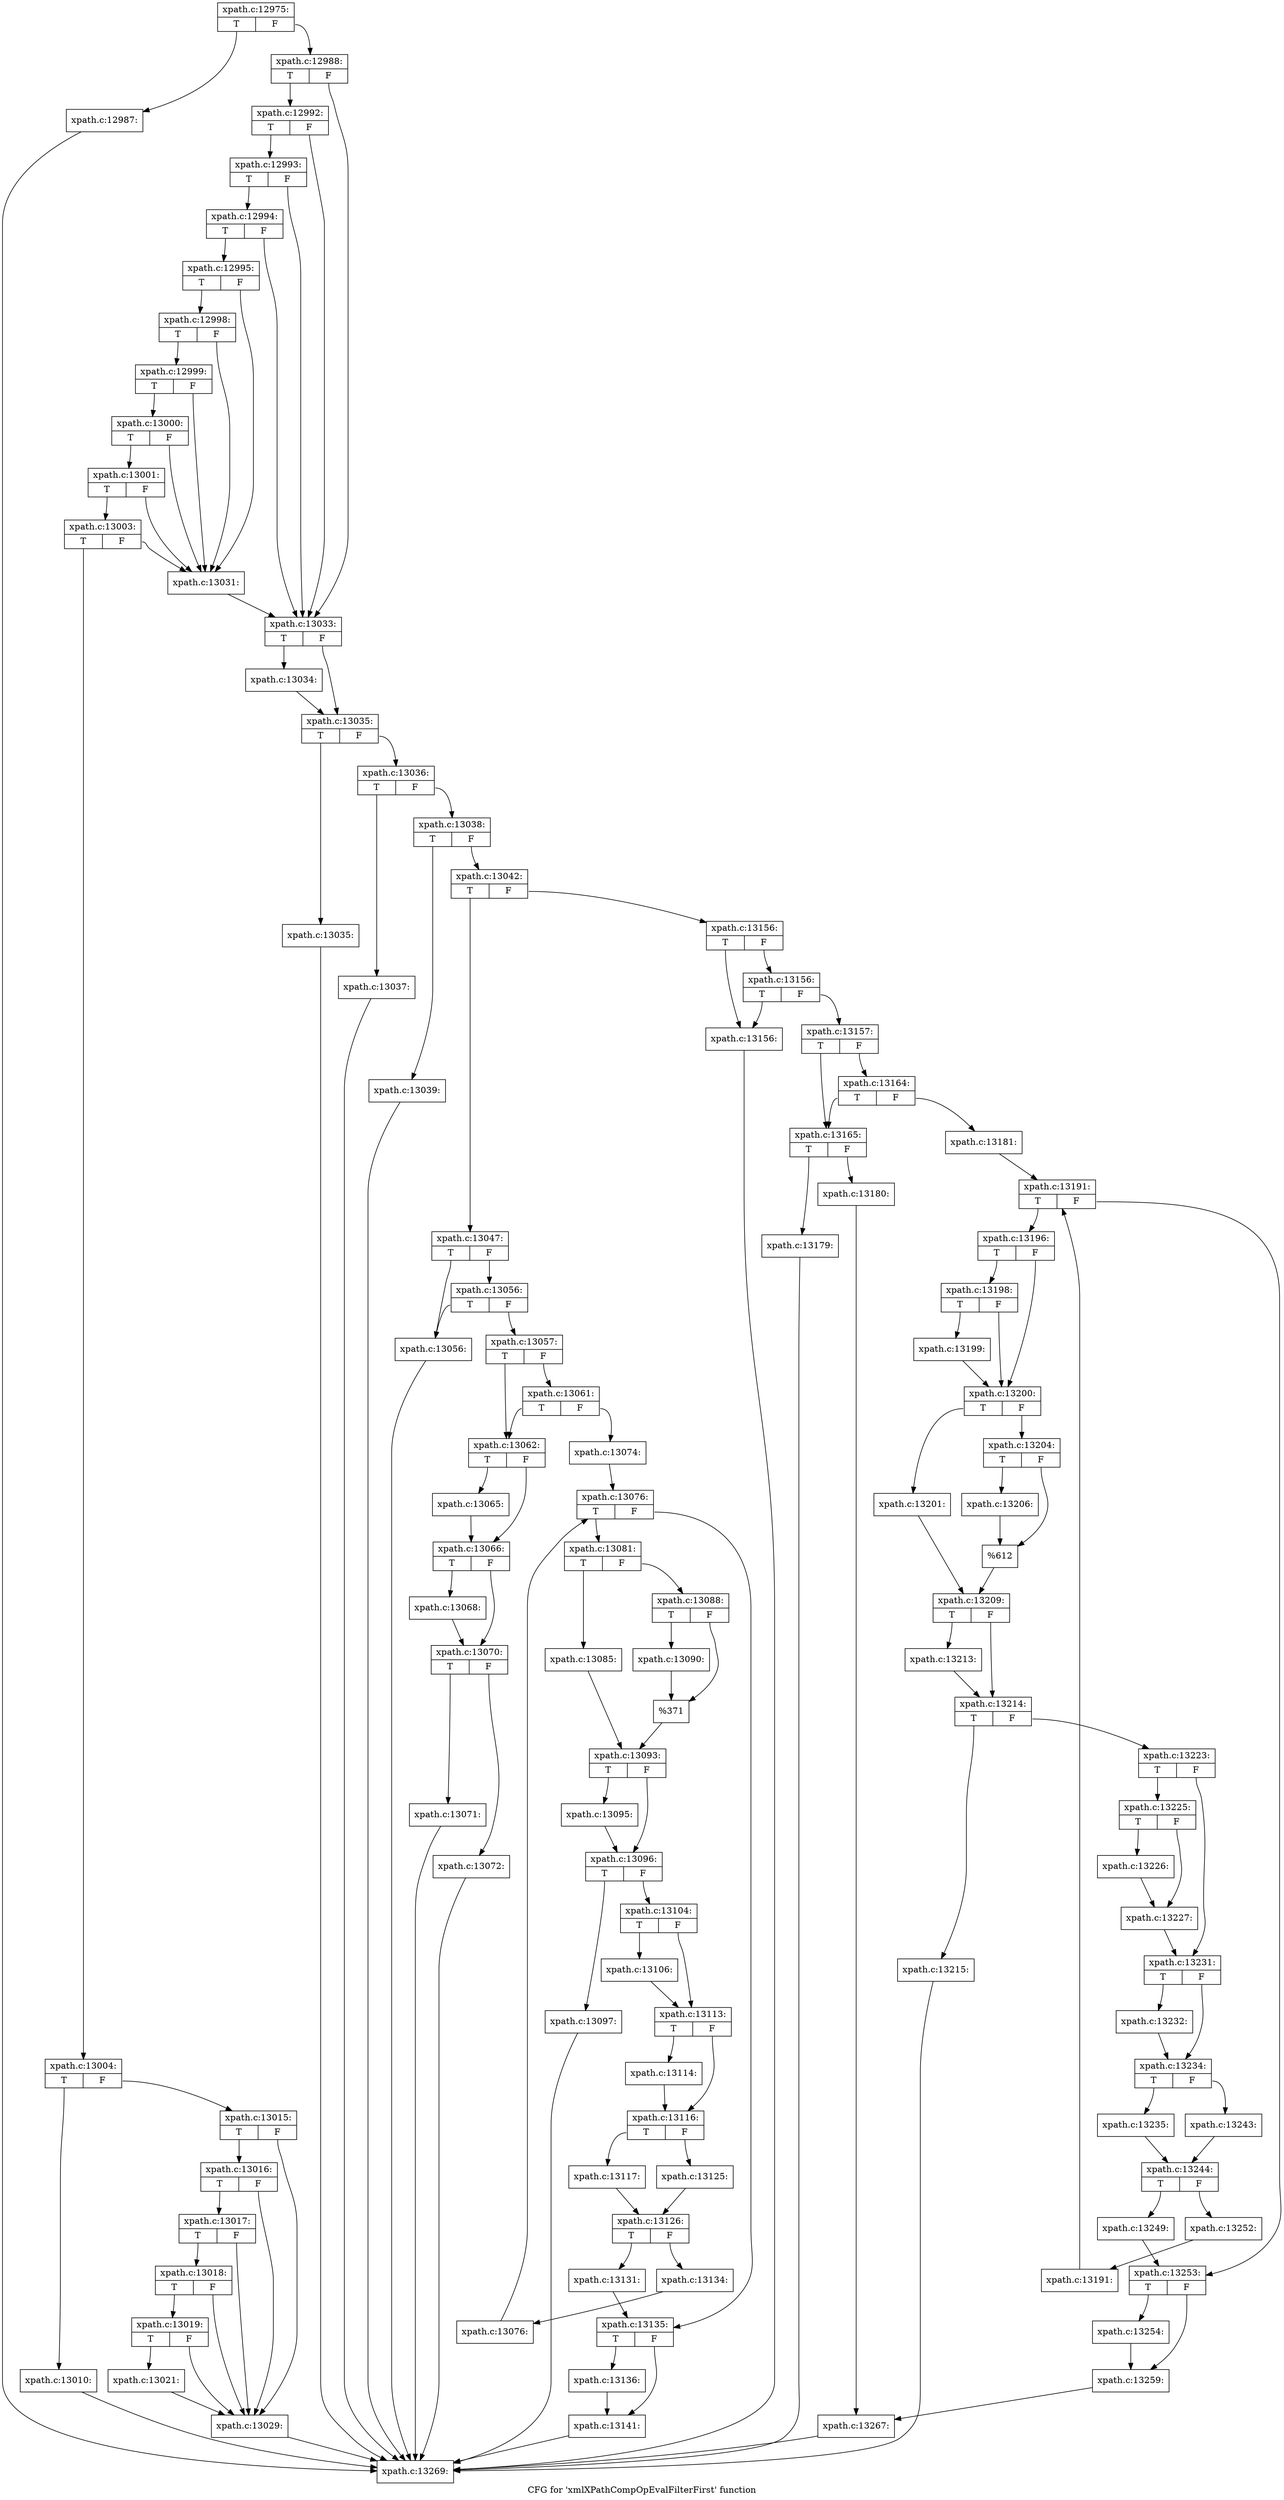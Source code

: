 digraph "CFG for 'xmlXPathCompOpEvalFilterFirst' function" {
	label="CFG for 'xmlXPathCompOpEvalFilterFirst' function";

	Node0x5129180 [shape=record,label="{xpath.c:12975:|{<s0>T|<s1>F}}"];
	Node0x5129180:s0 -> Node0x512b5f0;
	Node0x5129180:s1 -> Node0x512b640;
	Node0x512b5f0 [shape=record,label="{xpath.c:12987:}"];
	Node0x512b5f0 -> Node0x5129c30;
	Node0x512b640 [shape=record,label="{xpath.c:12988:|{<s0>T|<s1>F}}"];
	Node0x512b640:s0 -> Node0x512bef0;
	Node0x512b640:s1 -> Node0x512bda0;
	Node0x512bef0 [shape=record,label="{xpath.c:12992:|{<s0>T|<s1>F}}"];
	Node0x512bef0:s0 -> Node0x512be70;
	Node0x512bef0:s1 -> Node0x512bda0;
	Node0x512be70 [shape=record,label="{xpath.c:12993:|{<s0>T|<s1>F}}"];
	Node0x512be70:s0 -> Node0x512bdf0;
	Node0x512be70:s1 -> Node0x512bda0;
	Node0x512bdf0 [shape=record,label="{xpath.c:12994:|{<s0>T|<s1>F}}"];
	Node0x512bdf0:s0 -> Node0x512bd50;
	Node0x512bdf0:s1 -> Node0x512bda0;
	Node0x512bd50 [shape=record,label="{xpath.c:12995:|{<s0>T|<s1>F}}"];
	Node0x512bd50:s0 -> Node0x512e0f0;
	Node0x512bd50:s1 -> Node0x512dea0;
	Node0x512e0f0 [shape=record,label="{xpath.c:12998:|{<s0>T|<s1>F}}"];
	Node0x512e0f0:s0 -> Node0x512e070;
	Node0x512e0f0:s1 -> Node0x512dea0;
	Node0x512e070 [shape=record,label="{xpath.c:12999:|{<s0>T|<s1>F}}"];
	Node0x512e070:s0 -> Node0x512dff0;
	Node0x512e070:s1 -> Node0x512dea0;
	Node0x512dff0 [shape=record,label="{xpath.c:13000:|{<s0>T|<s1>F}}"];
	Node0x512dff0:s0 -> Node0x512df70;
	Node0x512dff0:s1 -> Node0x512dea0;
	Node0x512df70 [shape=record,label="{xpath.c:13001:|{<s0>T|<s1>F}}"];
	Node0x512df70:s0 -> Node0x512def0;
	Node0x512df70:s1 -> Node0x512dea0;
	Node0x512def0 [shape=record,label="{xpath.c:13003:|{<s0>T|<s1>F}}"];
	Node0x512def0:s0 -> Node0x512de50;
	Node0x512def0:s1 -> Node0x512dea0;
	Node0x512de50 [shape=record,label="{xpath.c:13004:|{<s0>T|<s1>F}}"];
	Node0x512de50:s0 -> Node0x5130e70;
	Node0x512de50:s1 -> Node0x5130ec0;
	Node0x5130e70 [shape=record,label="{xpath.c:13010:}"];
	Node0x5130e70 -> Node0x5129c30;
	Node0x5130ec0 [shape=record,label="{xpath.c:13015:|{<s0>T|<s1>F}}"];
	Node0x5130ec0:s0 -> Node0x5131550;
	Node0x5130ec0:s1 -> Node0x5131380;
	Node0x5131550 [shape=record,label="{xpath.c:13016:|{<s0>T|<s1>F}}"];
	Node0x5131550:s0 -> Node0x51314d0;
	Node0x5131550:s1 -> Node0x5131380;
	Node0x51314d0 [shape=record,label="{xpath.c:13017:|{<s0>T|<s1>F}}"];
	Node0x51314d0:s0 -> Node0x5131450;
	Node0x51314d0:s1 -> Node0x5131380;
	Node0x5131450 [shape=record,label="{xpath.c:13018:|{<s0>T|<s1>F}}"];
	Node0x5131450:s0 -> Node0x51313d0;
	Node0x5131450:s1 -> Node0x5131380;
	Node0x51313d0 [shape=record,label="{xpath.c:13019:|{<s0>T|<s1>F}}"];
	Node0x51313d0:s0 -> Node0x5131330;
	Node0x51313d0:s1 -> Node0x5131380;
	Node0x5131330 [shape=record,label="{xpath.c:13021:}"];
	Node0x5131330 -> Node0x5131380;
	Node0x5131380 [shape=record,label="{xpath.c:13029:}"];
	Node0x5131380 -> Node0x5129c30;
	Node0x512dea0 [shape=record,label="{xpath.c:13031:}"];
	Node0x512dea0 -> Node0x512bda0;
	Node0x512bda0 [shape=record,label="{xpath.c:13033:|{<s0>T|<s1>F}}"];
	Node0x512bda0:s0 -> Node0x5134db0;
	Node0x512bda0:s1 -> Node0x5134e00;
	Node0x5134db0 [shape=record,label="{xpath.c:13034:}"];
	Node0x5134db0 -> Node0x5134e00;
	Node0x5134e00 [shape=record,label="{xpath.c:13035:|{<s0>T|<s1>F}}"];
	Node0x5134e00:s0 -> Node0x5135a70;
	Node0x5134e00:s1 -> Node0x5135ac0;
	Node0x5135a70 [shape=record,label="{xpath.c:13035:}"];
	Node0x5135a70 -> Node0x5129c30;
	Node0x5135ac0 [shape=record,label="{xpath.c:13036:|{<s0>T|<s1>F}}"];
	Node0x5135ac0:s0 -> Node0x5135f30;
	Node0x5135ac0:s1 -> Node0x5135f80;
	Node0x5135f30 [shape=record,label="{xpath.c:13037:}"];
	Node0x5135f30 -> Node0x5129c30;
	Node0x5135f80 [shape=record,label="{xpath.c:13038:|{<s0>T|<s1>F}}"];
	Node0x5135f80:s0 -> Node0x51365d0;
	Node0x5135f80:s1 -> Node0x5136620;
	Node0x51365d0 [shape=record,label="{xpath.c:13039:}"];
	Node0x51365d0 -> Node0x5129c30;
	Node0x5136620 [shape=record,label="{xpath.c:13042:|{<s0>T|<s1>F}}"];
	Node0x5136620:s0 -> Node0x5137010;
	Node0x5136620:s1 -> Node0x5137060;
	Node0x5137010 [shape=record,label="{xpath.c:13047:|{<s0>T|<s1>F}}"];
	Node0x5137010:s0 -> Node0x5138020;
	Node0x5137010:s1 -> Node0x51380c0;
	Node0x51380c0 [shape=record,label="{xpath.c:13056:|{<s0>T|<s1>F}}"];
	Node0x51380c0:s0 -> Node0x5138020;
	Node0x51380c0:s1 -> Node0x5138070;
	Node0x5138020 [shape=record,label="{xpath.c:13056:}"];
	Node0x5138020 -> Node0x5129c30;
	Node0x5138070 [shape=record,label="{xpath.c:13057:|{<s0>T|<s1>F}}"];
	Node0x5138070:s0 -> Node0x5139250;
	Node0x5138070:s1 -> Node0x51392f0;
	Node0x51392f0 [shape=record,label="{xpath.c:13061:|{<s0>T|<s1>F}}"];
	Node0x51392f0:s0 -> Node0x5139250;
	Node0x51392f0:s1 -> Node0x51392a0;
	Node0x5139250 [shape=record,label="{xpath.c:13062:|{<s0>T|<s1>F}}"];
	Node0x5139250:s0 -> Node0x513a090;
	Node0x5139250:s1 -> Node0x513a0e0;
	Node0x513a090 [shape=record,label="{xpath.c:13065:}"];
	Node0x513a090 -> Node0x513a0e0;
	Node0x513a0e0 [shape=record,label="{xpath.c:13066:|{<s0>T|<s1>F}}"];
	Node0x513a0e0:s0 -> Node0x513afb0;
	Node0x513a0e0:s1 -> Node0x513b000;
	Node0x513afb0 [shape=record,label="{xpath.c:13068:}"];
	Node0x513afb0 -> Node0x513b000;
	Node0x513b000 [shape=record,label="{xpath.c:13070:|{<s0>T|<s1>F}}"];
	Node0x513b000:s0 -> Node0x513b930;
	Node0x513b000:s1 -> Node0x513b980;
	Node0x513b930 [shape=record,label="{xpath.c:13071:}"];
	Node0x513b930 -> Node0x5129c30;
	Node0x513b980 [shape=record,label="{xpath.c:13072:}"];
	Node0x513b980 -> Node0x5129c30;
	Node0x51392a0 [shape=record,label="{xpath.c:13074:}"];
	Node0x51392a0 -> Node0x513c380;
	Node0x513c380 [shape=record,label="{xpath.c:13076:|{<s0>T|<s1>F}}"];
	Node0x513c380:s0 -> Node0x513c660;
	Node0x513c380:s1 -> Node0x513c1e0;
	Node0x513c660 [shape=record,label="{xpath.c:13081:|{<s0>T|<s1>F}}"];
	Node0x513c660:s0 -> Node0x513dc70;
	Node0x513c660:s1 -> Node0x513dd10;
	Node0x513dc70 [shape=record,label="{xpath.c:13085:}"];
	Node0x513dc70 -> Node0x513dcc0;
	Node0x513dd10 [shape=record,label="{xpath.c:13088:|{<s0>T|<s1>F}}"];
	Node0x513dd10:s0 -> Node0x513e800;
	Node0x513dd10:s1 -> Node0x513e850;
	Node0x513e800 [shape=record,label="{xpath.c:13090:}"];
	Node0x513e800 -> Node0x513e850;
	Node0x513e850 [shape=record,label="{%371}"];
	Node0x513e850 -> Node0x513dcc0;
	Node0x513dcc0 [shape=record,label="{xpath.c:13093:|{<s0>T|<s1>F}}"];
	Node0x513dcc0:s0 -> Node0x513f6b0;
	Node0x513dcc0:s1 -> Node0x513f700;
	Node0x513f6b0 [shape=record,label="{xpath.c:13095:}"];
	Node0x513f6b0 -> Node0x513f700;
	Node0x513f700 [shape=record,label="{xpath.c:13096:|{<s0>T|<s1>F}}"];
	Node0x513f700:s0 -> Node0x51403a0;
	Node0x513f700:s1 -> Node0x51403f0;
	Node0x51403a0 [shape=record,label="{xpath.c:13097:}"];
	Node0x51403a0 -> Node0x5129c30;
	Node0x51403f0 [shape=record,label="{xpath.c:13104:|{<s0>T|<s1>F}}"];
	Node0x51403f0:s0 -> Node0x5140e00;
	Node0x51403f0:s1 -> Node0x5140e50;
	Node0x5140e00 [shape=record,label="{xpath.c:13106:}"];
	Node0x5140e00 -> Node0x5140e50;
	Node0x5140e50 [shape=record,label="{xpath.c:13113:|{<s0>T|<s1>F}}"];
	Node0x5140e50:s0 -> Node0x5141b60;
	Node0x5140e50:s1 -> Node0x5141bb0;
	Node0x5141b60 [shape=record,label="{xpath.c:13114:}"];
	Node0x5141b60 -> Node0x5141bb0;
	Node0x5141bb0 [shape=record,label="{xpath.c:13116:|{<s0>T|<s1>F}}"];
	Node0x5141bb0:s0 -> Node0x5142320;
	Node0x5141bb0:s1 -> Node0x51423c0;
	Node0x5142320 [shape=record,label="{xpath.c:13117:}"];
	Node0x5142320 -> Node0x5142370;
	Node0x51423c0 [shape=record,label="{xpath.c:13125:}"];
	Node0x51423c0 -> Node0x5142370;
	Node0x5142370 [shape=record,label="{xpath.c:13126:|{<s0>T|<s1>F}}"];
	Node0x5142370:s0 -> Node0x5143290;
	Node0x5142370:s1 -> Node0x51432e0;
	Node0x5143290 [shape=record,label="{xpath.c:13131:}"];
	Node0x5143290 -> Node0x513c1e0;
	Node0x51432e0 [shape=record,label="{xpath.c:13134:}"];
	Node0x51432e0 -> Node0x513c5d0;
	Node0x513c5d0 [shape=record,label="{xpath.c:13076:}"];
	Node0x513c5d0 -> Node0x513c380;
	Node0x513c1e0 [shape=record,label="{xpath.c:13135:|{<s0>T|<s1>F}}"];
	Node0x513c1e0:s0 -> Node0x5144270;
	Node0x513c1e0:s1 -> Node0x51442c0;
	Node0x5144270 [shape=record,label="{xpath.c:13136:}"];
	Node0x5144270 -> Node0x51442c0;
	Node0x51442c0 [shape=record,label="{xpath.c:13141:}"];
	Node0x51442c0 -> Node0x5129c30;
	Node0x5137060 [shape=record,label="{xpath.c:13156:|{<s0>T|<s1>F}}"];
	Node0x5137060:s0 -> Node0x51460b0;
	Node0x5137060:s1 -> Node0x5146150;
	Node0x5146150 [shape=record,label="{xpath.c:13156:|{<s0>T|<s1>F}}"];
	Node0x5146150:s0 -> Node0x51460b0;
	Node0x5146150:s1 -> Node0x5146100;
	Node0x51460b0 [shape=record,label="{xpath.c:13156:}"];
	Node0x51460b0 -> Node0x5129c30;
	Node0x5146100 [shape=record,label="{xpath.c:13157:|{<s0>T|<s1>F}}"];
	Node0x5146100:s0 -> Node0x5147a80;
	Node0x5146100:s1 -> Node0x5147b70;
	Node0x5147b70 [shape=record,label="{xpath.c:13164:|{<s0>T|<s1>F}}"];
	Node0x5147b70:s0 -> Node0x5147a80;
	Node0x5147b70:s1 -> Node0x5147b20;
	Node0x5147a80 [shape=record,label="{xpath.c:13165:|{<s0>T|<s1>F}}"];
	Node0x5147a80:s0 -> Node0x5148ea0;
	Node0x5147a80:s1 -> Node0x5148ef0;
	Node0x5148ea0 [shape=record,label="{xpath.c:13179:}"];
	Node0x5148ea0 -> Node0x5129c30;
	Node0x5148ef0 [shape=record,label="{xpath.c:13180:}"];
	Node0x5148ef0 -> Node0x5147ad0;
	Node0x5147b20 [shape=record,label="{xpath.c:13181:}"];
	Node0x5147b20 -> Node0x5149de0;
	Node0x5149de0 [shape=record,label="{xpath.c:13191:|{<s0>T|<s1>F}}"];
	Node0x5149de0:s0 -> Node0x514a0c0;
	Node0x5149de0:s1 -> Node0x5149c40;
	Node0x514a0c0 [shape=record,label="{xpath.c:13196:|{<s0>T|<s1>F}}"];
	Node0x514a0c0:s0 -> Node0x514ac30;
	Node0x514a0c0:s1 -> Node0x514abe0;
	Node0x514ac30 [shape=record,label="{xpath.c:13198:|{<s0>T|<s1>F}}"];
	Node0x514ac30:s0 -> Node0x514ab90;
	Node0x514ac30:s1 -> Node0x514abe0;
	Node0x514ab90 [shape=record,label="{xpath.c:13199:}"];
	Node0x514ab90 -> Node0x514abe0;
	Node0x514abe0 [shape=record,label="{xpath.c:13200:|{<s0>T|<s1>F}}"];
	Node0x514abe0:s0 -> Node0x514c2a0;
	Node0x514abe0:s1 -> Node0x514c340;
	Node0x514c2a0 [shape=record,label="{xpath.c:13201:}"];
	Node0x514c2a0 -> Node0x514c2f0;
	Node0x514c340 [shape=record,label="{xpath.c:13204:|{<s0>T|<s1>F}}"];
	Node0x514c340:s0 -> Node0x514ce30;
	Node0x514c340:s1 -> Node0x514ce80;
	Node0x514ce30 [shape=record,label="{xpath.c:13206:}"];
	Node0x514ce30 -> Node0x514ce80;
	Node0x514ce80 [shape=record,label="{%612}"];
	Node0x514ce80 -> Node0x514c2f0;
	Node0x514c2f0 [shape=record,label="{xpath.c:13209:|{<s0>T|<s1>F}}"];
	Node0x514c2f0:s0 -> Node0x514e690;
	Node0x514c2f0:s1 -> Node0x514e6e0;
	Node0x514e690 [shape=record,label="{xpath.c:13213:}"];
	Node0x514e690 -> Node0x514e6e0;
	Node0x514e6e0 [shape=record,label="{xpath.c:13214:|{<s0>T|<s1>F}}"];
	Node0x514e6e0:s0 -> Node0x514f380;
	Node0x514e6e0:s1 -> Node0x514f3d0;
	Node0x514f380 [shape=record,label="{xpath.c:13215:}"];
	Node0x514f380 -> Node0x5129c30;
	Node0x514f3d0 [shape=record,label="{xpath.c:13223:|{<s0>T|<s1>F}}"];
	Node0x514f3d0:s0 -> Node0x514ff30;
	Node0x514f3d0:s1 -> Node0x514ff80;
	Node0x514ff30 [shape=record,label="{xpath.c:13225:|{<s0>T|<s1>F}}"];
	Node0x514ff30:s0 -> Node0x51503e0;
	Node0x514ff30:s1 -> Node0x5150430;
	Node0x51503e0 [shape=record,label="{xpath.c:13226:}"];
	Node0x51503e0 -> Node0x5150430;
	Node0x5150430 [shape=record,label="{xpath.c:13227:}"];
	Node0x5150430 -> Node0x514ff80;
	Node0x514ff80 [shape=record,label="{xpath.c:13231:|{<s0>T|<s1>F}}"];
	Node0x514ff80:s0 -> Node0x5150f80;
	Node0x514ff80:s1 -> Node0x5150fd0;
	Node0x5150f80 [shape=record,label="{xpath.c:13232:}"];
	Node0x5150f80 -> Node0x5150fd0;
	Node0x5150fd0 [shape=record,label="{xpath.c:13234:|{<s0>T|<s1>F}}"];
	Node0x5150fd0:s0 -> Node0x5151740;
	Node0x5150fd0:s1 -> Node0x51517e0;
	Node0x5151740 [shape=record,label="{xpath.c:13235:}"];
	Node0x5151740 -> Node0x5151790;
	Node0x51517e0 [shape=record,label="{xpath.c:13243:}"];
	Node0x51517e0 -> Node0x5151790;
	Node0x5151790 [shape=record,label="{xpath.c:13244:|{<s0>T|<s1>F}}"];
	Node0x5151790:s0 -> Node0x51526b0;
	Node0x5151790:s1 -> Node0x5152700;
	Node0x51526b0 [shape=record,label="{xpath.c:13249:}"];
	Node0x51526b0 -> Node0x5149c40;
	Node0x5152700 [shape=record,label="{xpath.c:13252:}"];
	Node0x5152700 -> Node0x514a030;
	Node0x514a030 [shape=record,label="{xpath.c:13191:}"];
	Node0x514a030 -> Node0x5149de0;
	Node0x5149c40 [shape=record,label="{xpath.c:13253:|{<s0>T|<s1>F}}"];
	Node0x5149c40:s0 -> Node0x51533b0;
	Node0x5149c40:s1 -> Node0x5153400;
	Node0x51533b0 [shape=record,label="{xpath.c:13254:}"];
	Node0x51533b0 -> Node0x5153400;
	Node0x5153400 [shape=record,label="{xpath.c:13259:}"];
	Node0x5153400 -> Node0x5147ad0;
	Node0x5147ad0 [shape=record,label="{xpath.c:13267:}"];
	Node0x5147ad0 -> Node0x5129c30;
	Node0x5129c30 [shape=record,label="{xpath.c:13269:}"];
}
